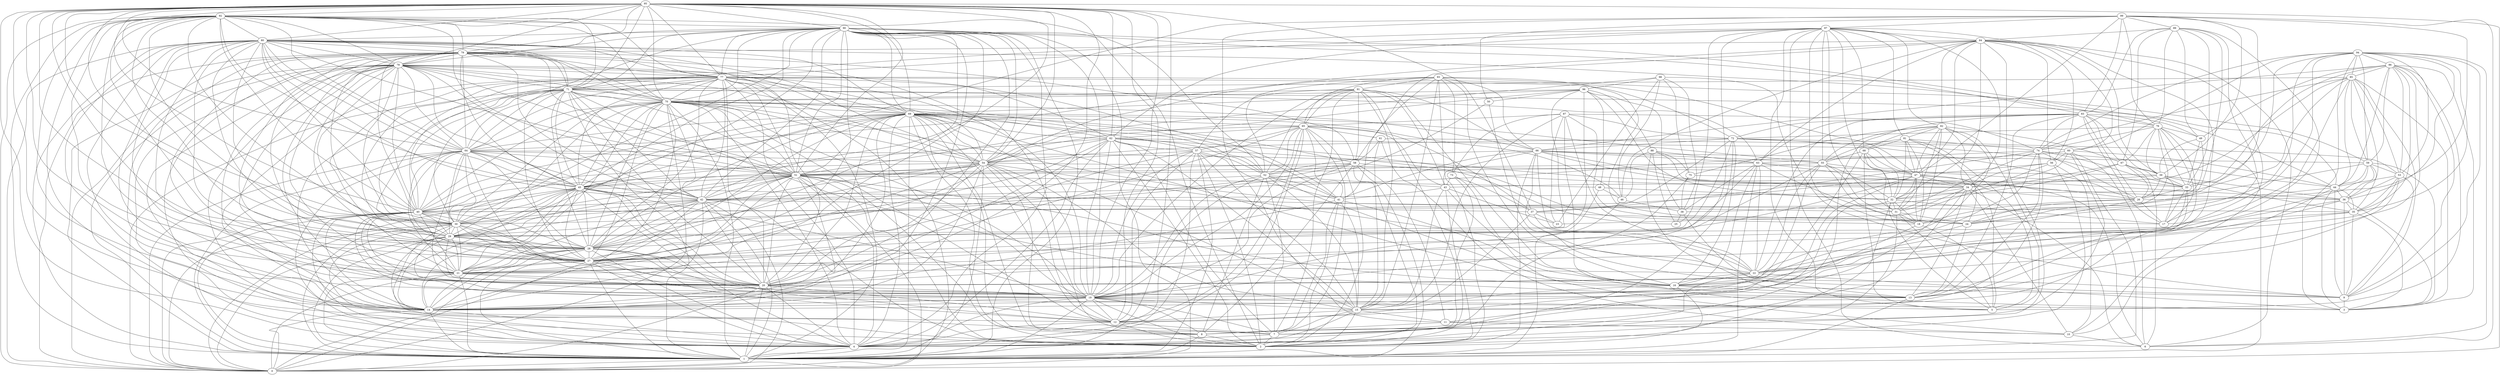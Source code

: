 digraph "sensornet-topology" {
label = "";
rankdir="BT";"0"->"1" [arrowhead = "both"] 
"0"->"14" [arrowhead = "both"] 
"0"->"20" [arrowhead = "both"] 
"0"->"21" [arrowhead = "both"] 
"0"->"27" [arrowhead = "both"] 
"0"->"28" [arrowhead = "both"] 
"0"->"29" [arrowhead = "both"] 
"0"->"30" [arrowhead = "both"] 
"0"->"40" [arrowhead = "both"] 
"0"->"42" [arrowhead = "both"] 
"0"->"45" [arrowhead = "both"] 
"0"->"51" [arrowhead = "both"] 
"0"->"64" [arrowhead = "both"] 
"0"->"70" [arrowhead = "both"] 
"0"->"71" [arrowhead = "both"] 
"0"->"77" [arrowhead = "both"] 
"0"->"78" [arrowhead = "both"] 
"0"->"79" [arrowhead = "both"] 
"0"->"80" [arrowhead = "both"] 
"0"->"90" [arrowhead = "both"] 
"0"->"92" [arrowhead = "both"] 
"0"->"95" [arrowhead = "both"] 
"1"->"4" [arrowhead = "both"] 
"1"->"8" [arrowhead = "both"] 
"1"->"13" [arrowhead = "both"] 
"1"->"14" [arrowhead = "both"] 
"1"->"19" [arrowhead = "both"] 
"1"->"20" [arrowhead = "both"] 
"1"->"21" [arrowhead = "both"] 
"1"->"27" [arrowhead = "both"] 
"1"->"28" [arrowhead = "both"] 
"1"->"29" [arrowhead = "both"] 
"1"->"30" [arrowhead = "both"] 
"1"->"40" [arrowhead = "both"] 
"1"->"42" [arrowhead = "both"] 
"1"->"45" [arrowhead = "both"] 
"1"->"48" [arrowhead = "both"] 
"1"->"54" [arrowhead = "both"] 
"1"->"57" [arrowhead = "both"] 
"1"->"58" [arrowhead = "both"] 
"1"->"60" [arrowhead = "both"] 
"1"->"63" [arrowhead = "both"] 
"1"->"64" [arrowhead = "both"] 
"1"->"69" [arrowhead = "both"] 
"1"->"70" [arrowhead = "both"] 
"1"->"71" [arrowhead = "both"] 
"1"->"76" [arrowhead = "both"] 
"1"->"77" [arrowhead = "both"] 
"1"->"78" [arrowhead = "both"] 
"1"->"79" [arrowhead = "both"] 
"1"->"80" [arrowhead = "both"] 
"1"->"90" [arrowhead = "both"] 
"1"->"92" [arrowhead = "both"] 
"1"->"95" [arrowhead = "both"] 
"2"->"7" [arrowhead = "both"] 
"2"->"8" [arrowhead = "both"] 
"2"->"12" [arrowhead = "both"] 
"2"->"15" [arrowhead = "both"] 
"2"->"16" [arrowhead = "both"] 
"2"->"19" [arrowhead = "both"] 
"2"->"31" [arrowhead = "both"] 
"2"->"41" [arrowhead = "both"] 
"2"->"42" [arrowhead = "both"] 
"2"->"43" [arrowhead = "both"] 
"2"->"51" [arrowhead = "both"] 
"2"->"57" [arrowhead = "both"] 
"2"->"58" [arrowhead = "both"] 
"2"->"62" [arrowhead = "both"] 
"2"->"65" [arrowhead = "both"] 
"2"->"66" [arrowhead = "both"] 
"2"->"69" [arrowhead = "both"] 
"2"->"78" [arrowhead = "both"] 
"2"->"90" [arrowhead = "both"] 
"2"->"91" [arrowhead = "both"] 
"2"->"92" [arrowhead = "both"] 
"2"->"93" [arrowhead = "both"] 
"3"->"9" [arrowhead = "both"] 
"3"->"22" [arrowhead = "both"] 
"3"->"35" [arrowhead = "both"] 
"3"->"36" [arrowhead = "both"] 
"3"->"40" [arrowhead = "both"] 
"3"->"44" [arrowhead = "both"] 
"3"->"59" [arrowhead = "both"] 
"3"->"85" [arrowhead = "both"] 
"3"->"86" [arrowhead = "both"] 
"3"->"87" [arrowhead = "both"] 
"3"->"94" [arrowhead = "both"] 
"4"->"7" [arrowhead = "both"] 
"4"->"12" [arrowhead = "both"] 
"4"->"14" [arrowhead = "both"] 
"4"->"15" [arrowhead = "both"] 
"4"->"19" [arrowhead = "both"] 
"4"->"20" [arrowhead = "both"] 
"4"->"22" [arrowhead = "both"] 
"4"->"27" [arrowhead = "both"] 
"4"->"28" [arrowhead = "both"] 
"4"->"30" [arrowhead = "both"] 
"4"->"32" [arrowhead = "both"] 
"4"->"40" [arrowhead = "both"] 
"4"->"45" [arrowhead = "both"] 
"4"->"51" [arrowhead = "both"] 
"4"->"56" [arrowhead = "both"] 
"4"->"57" [arrowhead = "both"] 
"4"->"62" [arrowhead = "both"] 
"4"->"64" [arrowhead = "both"] 
"4"->"65" [arrowhead = "both"] 
"4"->"69" [arrowhead = "both"] 
"4"->"70" [arrowhead = "both"] 
"4"->"72" [arrowhead = "both"] 
"4"->"77" [arrowhead = "both"] 
"4"->"78" [arrowhead = "both"] 
"4"->"79" [arrowhead = "both"] 
"4"->"80" [arrowhead = "both"] 
"4"->"90" [arrowhead = "both"] 
"4"->"95" [arrowhead = "both"] 
"5"->"18" [arrowhead = "both"] 
"5"->"19" [arrowhead = "both"] 
"5"->"31" [arrowhead = "both"] 
"5"->"32" [arrowhead = "both"] 
"5"->"47" [arrowhead = "both"] 
"5"->"68" [arrowhead = "both"] 
"5"->"81" [arrowhead = "both"] 
"5"->"82" [arrowhead = "both"] 
"5"->"86" [arrowhead = "both"] 
"5"->"97" [arrowhead = "both"] 
"6"->"10" [arrowhead = "both"] 
"6"->"34" [arrowhead = "both"] 
"6"->"47" [arrowhead = "both"] 
"6"->"60" [arrowhead = "both"] 
"6"->"67" [arrowhead = "both"] 
"6"->"84" [arrowhead = "both"] 
"6"->"94" [arrowhead = "both"] 
"6"->"97" [arrowhead = "both"] 
"6"->"99" [arrowhead = "both"] 
"7"->"12" [arrowhead = "both"] 
"7"->"15" [arrowhead = "both"] 
"7"->"19" [arrowhead = "both"] 
"7"->"41" [arrowhead = "both"] 
"7"->"52" [arrowhead = "both"] 
"7"->"54" [arrowhead = "both"] 
"7"->"62" [arrowhead = "both"] 
"7"->"65" [arrowhead = "both"] 
"7"->"69" [arrowhead = "both"] 
"7"->"73" [arrowhead = "both"] 
"7"->"75" [arrowhead = "both"] 
"7"->"83" [arrowhead = "both"] 
"7"->"91" [arrowhead = "both"] 
"8"->"11" [arrowhead = "both"] 
"8"->"19" [arrowhead = "both"] 
"8"->"29" [arrowhead = "both"] 
"8"->"32" [arrowhead = "both"] 
"8"->"34" [arrowhead = "both"] 
"8"->"51" [arrowhead = "both"] 
"8"->"52" [arrowhead = "both"] 
"8"->"58" [arrowhead = "both"] 
"8"->"69" [arrowhead = "both"] 
"8"->"79" [arrowhead = "both"] 
"8"->"84" [arrowhead = "both"] 
"9"->"16" [arrowhead = "both"] 
"9"->"35" [arrowhead = "both"] 
"9"->"36" [arrowhead = "both"] 
"9"->"44" [arrowhead = "both"] 
"9"->"50" [arrowhead = "both"] 
"9"->"53" [arrowhead = "both"] 
"9"->"66" [arrowhead = "both"] 
"9"->"85" [arrowhead = "both"] 
"9"->"86" [arrowhead = "both"] 
"9"->"94" [arrowhead = "both"] 
"9"->"98" [arrowhead = "both"] 
"10"->"11" [arrowhead = "both"] 
"10"->"34" [arrowhead = "both"] 
"10"->"44" [arrowhead = "both"] 
"10"->"56" [arrowhead = "both"] 
"10"->"61" [arrowhead = "both"] 
"10"->"73" [arrowhead = "both"] 
"10"->"84" [arrowhead = "both"] 
"11"->"15" [arrowhead = "both"] 
"11"->"18" [arrowhead = "both"] 
"11"->"58" [arrowhead = "both"] 
"11"->"60" [arrowhead = "both"] 
"11"->"99" [arrowhead = "both"] 
"12"->"15" [arrowhead = "both"] 
"12"->"16" [arrowhead = "both"] 
"12"->"19" [arrowhead = "both"] 
"12"->"20" [arrowhead = "both"] 
"12"->"28" [arrowhead = "both"] 
"12"->"45" [arrowhead = "both"] 
"12"->"47" [arrowhead = "both"] 
"12"->"52" [arrowhead = "both"] 
"12"->"54" [arrowhead = "both"] 
"12"->"57" [arrowhead = "both"] 
"12"->"65" [arrowhead = "both"] 
"12"->"69" [arrowhead = "both"] 
"12"->"70" [arrowhead = "both"] 
"12"->"78" [arrowhead = "both"] 
"12"->"95" [arrowhead = "both"] 
"13"->"16" [arrowhead = "both"] 
"13"->"21" [arrowhead = "both"] 
"13"->"24" [arrowhead = "both"] 
"13"->"33" [arrowhead = "both"] 
"13"->"34" [arrowhead = "both"] 
"13"->"38" [arrowhead = "both"] 
"13"->"51" [arrowhead = "both"] 
"13"->"53" [arrowhead = "both"] 
"13"->"71" [arrowhead = "both"] 
"13"->"74" [arrowhead = "both"] 
"13"->"83" [arrowhead = "both"] 
"13"->"84" [arrowhead = "both"] 
"13"->"88" [arrowhead = "both"] 
"14"->"19" [arrowhead = "both"] 
"14"->"20" [arrowhead = "both"] 
"14"->"21" [arrowhead = "both"] 
"14"->"27" [arrowhead = "both"] 
"14"->"28" [arrowhead = "both"] 
"14"->"29" [arrowhead = "both"] 
"14"->"30" [arrowhead = "both"] 
"14"->"34" [arrowhead = "both"] 
"14"->"40" [arrowhead = "both"] 
"14"->"42" [arrowhead = "both"] 
"14"->"45" [arrowhead = "both"] 
"14"->"51" [arrowhead = "both"] 
"14"->"54" [arrowhead = "both"] 
"14"->"68" [arrowhead = "both"] 
"14"->"69" [arrowhead = "both"] 
"14"->"70" [arrowhead = "both"] 
"14"->"71" [arrowhead = "both"] 
"14"->"77" [arrowhead = "both"] 
"14"->"78" [arrowhead = "both"] 
"14"->"79" [arrowhead = "both"] 
"14"->"80" [arrowhead = "both"] 
"14"->"90" [arrowhead = "both"] 
"14"->"92" [arrowhead = "both"] 
"14"->"95" [arrowhead = "both"] 
"15"->"19" [arrowhead = "both"] 
"15"->"37" [arrowhead = "both"] 
"15"->"41" [arrowhead = "both"] 
"15"->"43" [arrowhead = "both"] 
"15"->"52" [arrowhead = "both"] 
"15"->"54" [arrowhead = "both"] 
"15"->"57" [arrowhead = "both"] 
"15"->"61" [arrowhead = "both"] 
"15"->"62" [arrowhead = "both"] 
"15"->"69" [arrowhead = "both"] 
"15"->"74" [arrowhead = "both"] 
"15"->"87" [arrowhead = "both"] 
"15"->"89" [arrowhead = "both"] 
"15"->"91" [arrowhead = "both"] 
"15"->"93" [arrowhead = "both"] 
"16"->"22" [arrowhead = "both"] 
"16"->"36" [arrowhead = "both"] 
"16"->"41" [arrowhead = "both"] 
"16"->"43" [arrowhead = "both"] 
"16"->"52" [arrowhead = "both"] 
"16"->"59" [arrowhead = "both"] 
"16"->"63" [arrowhead = "both"] 
"16"->"69" [arrowhead = "both"] 
"16"->"72" [arrowhead = "both"] 
"16"->"86" [arrowhead = "both"] 
"16"->"91" [arrowhead = "both"] 
"16"->"93" [arrowhead = "both"] 
"17"->"26" [arrowhead = "both"] 
"17"->"32" [arrowhead = "both"] 
"17"->"33" [arrowhead = "both"] 
"17"->"35" [arrowhead = "both"] 
"17"->"39" [arrowhead = "both"] 
"17"->"76" [arrowhead = "both"] 
"17"->"83" [arrowhead = "both"] 
"17"->"89" [arrowhead = "both"] 
"17"->"93" [arrowhead = "both"] 
"18"->"26" [arrowhead = "both"] 
"18"->"31" [arrowhead = "both"] 
"18"->"32" [arrowhead = "both"] 
"18"->"47" [arrowhead = "both"] 
"18"->"55" [arrowhead = "both"] 
"18"->"62" [arrowhead = "both"] 
"18"->"81" [arrowhead = "both"] 
"18"->"82" [arrowhead = "both"] 
"18"->"94" [arrowhead = "both"] 
"18"->"97" [arrowhead = "both"] 
"19"->"20" [arrowhead = "both"] 
"19"->"24" [arrowhead = "both"] 
"19"->"27" [arrowhead = "both"] 
"19"->"28" [arrowhead = "both"] 
"19"->"30" [arrowhead = "both"] 
"19"->"40" [arrowhead = "both"] 
"19"->"45" [arrowhead = "both"] 
"19"->"46" [arrowhead = "both"] 
"19"->"51" [arrowhead = "both"] 
"19"->"52" [arrowhead = "both"] 
"19"->"54" [arrowhead = "both"] 
"19"->"55" [arrowhead = "both"] 
"19"->"57" [arrowhead = "both"] 
"19"->"58" [arrowhead = "both"] 
"19"->"62" [arrowhead = "both"] 
"19"->"64" [arrowhead = "both"] 
"19"->"65" [arrowhead = "both"] 
"19"->"70" [arrowhead = "both"] 
"19"->"77" [arrowhead = "both"] 
"19"->"78" [arrowhead = "both"] 
"19"->"80" [arrowhead = "both"] 
"19"->"90" [arrowhead = "both"] 
"19"->"91" [arrowhead = "both"] 
"19"->"95" [arrowhead = "both"] 
"19"->"97" [arrowhead = "both"] 
"20"->"21" [arrowhead = "both"] 
"20"->"27" [arrowhead = "both"] 
"20"->"28" [arrowhead = "both"] 
"20"->"29" [arrowhead = "both"] 
"20"->"30" [arrowhead = "both"] 
"20"->"40" [arrowhead = "both"] 
"20"->"41" [arrowhead = "both"] 
"20"->"42" [arrowhead = "both"] 
"20"->"45" [arrowhead = "both"] 
"20"->"51" [arrowhead = "both"] 
"20"->"54" [arrowhead = "both"] 
"20"->"55" [arrowhead = "both"] 
"20"->"62" [arrowhead = "both"] 
"20"->"64" [arrowhead = "both"] 
"20"->"69" [arrowhead = "both"] 
"20"->"71" [arrowhead = "both"] 
"20"->"74" [arrowhead = "both"] 
"20"->"77" [arrowhead = "both"] 
"20"->"78" [arrowhead = "both"] 
"20"->"79" [arrowhead = "both"] 
"20"->"80" [arrowhead = "both"] 
"20"->"82" [arrowhead = "both"] 
"20"->"90" [arrowhead = "both"] 
"20"->"92" [arrowhead = "both"] 
"20"->"95" [arrowhead = "both"] 
"21"->"27" [arrowhead = "both"] 
"21"->"28" [arrowhead = "both"] 
"21"->"29" [arrowhead = "both"] 
"21"->"30" [arrowhead = "both"] 
"21"->"35" [arrowhead = "both"] 
"21"->"36" [arrowhead = "both"] 
"21"->"40" [arrowhead = "both"] 
"21"->"42" [arrowhead = "both"] 
"21"->"45" [arrowhead = "both"] 
"21"->"51" [arrowhead = "both"] 
"21"->"63" [arrowhead = "both"] 
"21"->"64" [arrowhead = "both"] 
"21"->"65" [arrowhead = "both"] 
"21"->"70" [arrowhead = "both"] 
"21"->"77" [arrowhead = "both"] 
"21"->"78" [arrowhead = "both"] 
"21"->"79" [arrowhead = "both"] 
"21"->"80" [arrowhead = "both"] 
"21"->"90" [arrowhead = "both"] 
"21"->"92" [arrowhead = "both"] 
"21"->"95" [arrowhead = "both"] 
"22"->"26" [arrowhead = "both"] 
"22"->"27" [arrowhead = "both"] 
"22"->"33" [arrowhead = "both"] 
"22"->"37" [arrowhead = "both"] 
"22"->"53" [arrowhead = "both"] 
"22"->"54" [arrowhead = "both"] 
"22"->"55" [arrowhead = "both"] 
"22"->"63" [arrowhead = "both"] 
"22"->"66" [arrowhead = "both"] 
"22"->"76" [arrowhead = "both"] 
"22"->"83" [arrowhead = "both"] 
"22"->"87" [arrowhead = "both"] 
"23"->"37" [arrowhead = "both"] 
"23"->"43" [arrowhead = "both"] 
"23"->"56" [arrowhead = "both"] 
"23"->"87" [arrowhead = "both"] 
"23"->"98" [arrowhead = "both"] 
"24"->"26" [arrowhead = "both"] 
"24"->"31" [arrowhead = "both"] 
"24"->"37" [arrowhead = "both"] 
"24"->"44" [arrowhead = "both"] 
"24"->"63" [arrowhead = "both"] 
"24"->"76" [arrowhead = "both"] 
"24"->"81" [arrowhead = "both"] 
"24"->"87" [arrowhead = "both"] 
"24"->"94" [arrowhead = "both"] 
"25"->"38" [arrowhead = "both"] 
"25"->"57" [arrowhead = "both"] 
"25"->"88" [arrowhead = "both"] 
"25"->"97" [arrowhead = "both"] 
"26"->"33" [arrowhead = "both"] 
"26"->"39" [arrowhead = "both"] 
"26"->"49" [arrowhead = "both"] 
"26"->"66" [arrowhead = "both"] 
"26"->"67" [arrowhead = "both"] 
"26"->"72" [arrowhead = "both"] 
"26"->"74" [arrowhead = "both"] 
"26"->"83" [arrowhead = "both"] 
"26"->"88" [arrowhead = "both"] 
"26"->"89" [arrowhead = "both"] 
"26"->"99" [arrowhead = "both"] 
"27"->"28" [arrowhead = "both"] 
"27"->"29" [arrowhead = "both"] 
"27"->"30" [arrowhead = "both"] 
"27"->"40" [arrowhead = "both"] 
"27"->"42" [arrowhead = "both"] 
"27"->"45" [arrowhead = "both"] 
"27"->"47" [arrowhead = "both"] 
"27"->"51" [arrowhead = "both"] 
"27"->"54" [arrowhead = "both"] 
"27"->"57" [arrowhead = "both"] 
"27"->"64" [arrowhead = "both"] 
"27"->"69" [arrowhead = "both"] 
"27"->"70" [arrowhead = "both"] 
"27"->"71" [arrowhead = "both"] 
"27"->"72" [arrowhead = "both"] 
"27"->"78" [arrowhead = "both"] 
"27"->"79" [arrowhead = "both"] 
"27"->"80" [arrowhead = "both"] 
"27"->"90" [arrowhead = "both"] 
"27"->"92" [arrowhead = "both"] 
"27"->"93" [arrowhead = "both"] 
"27"->"94" [arrowhead = "both"] 
"27"->"95" [arrowhead = "both"] 
"28"->"29" [arrowhead = "both"] 
"28"->"30" [arrowhead = "both"] 
"28"->"40" [arrowhead = "both"] 
"28"->"42" [arrowhead = "both"] 
"28"->"45" [arrowhead = "both"] 
"28"->"51" [arrowhead = "both"] 
"28"->"54" [arrowhead = "both"] 
"28"->"62" [arrowhead = "both"] 
"28"->"64" [arrowhead = "both"] 
"28"->"69" [arrowhead = "both"] 
"28"->"70" [arrowhead = "both"] 
"28"->"71" [arrowhead = "both"] 
"28"->"77" [arrowhead = "both"] 
"28"->"79" [arrowhead = "both"] 
"28"->"80" [arrowhead = "both"] 
"28"->"90" [arrowhead = "both"] 
"28"->"92" [arrowhead = "both"] 
"28"->"95" [arrowhead = "both"] 
"28"->"96" [arrowhead = "both"] 
"29"->"30" [arrowhead = "both"] 
"29"->"40" [arrowhead = "both"] 
"29"->"42" [arrowhead = "both"] 
"29"->"45" [arrowhead = "both"] 
"29"->"51" [arrowhead = "both"] 
"29"->"58" [arrowhead = "both"] 
"29"->"64" [arrowhead = "both"] 
"29"->"70" [arrowhead = "both"] 
"29"->"71" [arrowhead = "both"] 
"29"->"77" [arrowhead = "both"] 
"29"->"78" [arrowhead = "both"] 
"29"->"80" [arrowhead = "both"] 
"29"->"85" [arrowhead = "both"] 
"29"->"90" [arrowhead = "both"] 
"29"->"92" [arrowhead = "both"] 
"29"->"95" [arrowhead = "both"] 
"29"->"96" [arrowhead = "both"] 
"30"->"40" [arrowhead = "both"] 
"30"->"42" [arrowhead = "both"] 
"30"->"45" [arrowhead = "both"] 
"30"->"50" [arrowhead = "both"] 
"30"->"51" [arrowhead = "both"] 
"30"->"54" [arrowhead = "both"] 
"30"->"64" [arrowhead = "both"] 
"30"->"69" [arrowhead = "both"] 
"30"->"70" [arrowhead = "both"] 
"30"->"71" [arrowhead = "both"] 
"30"->"77" [arrowhead = "both"] 
"30"->"78" [arrowhead = "both"] 
"30"->"79" [arrowhead = "both"] 
"30"->"90" [arrowhead = "both"] 
"30"->"92" [arrowhead = "both"] 
"30"->"95" [arrowhead = "both"] 
"31"->"32" [arrowhead = "both"] 
"31"->"34" [arrowhead = "both"] 
"31"->"45" [arrowhead = "both"] 
"31"->"47" [arrowhead = "both"] 
"31"->"55" [arrowhead = "both"] 
"31"->"68" [arrowhead = "both"] 
"31"->"74" [arrowhead = "both"] 
"31"->"82" [arrowhead = "both"] 
"31"->"97" [arrowhead = "both"] 
"32"->"34" [arrowhead = "both"] 
"32"->"47" [arrowhead = "both"] 
"32"->"48" [arrowhead = "both"] 
"32"->"55" [arrowhead = "both"] 
"32"->"67" [arrowhead = "both"] 
"32"->"68" [arrowhead = "both"] 
"32"->"81" [arrowhead = "both"] 
"32"->"84" [arrowhead = "both"] 
"32"->"96" [arrowhead = "both"] 
"32"->"97" [arrowhead = "both"] 
"33"->"39" [arrowhead = "both"] 
"33"->"49" [arrowhead = "both"] 
"33"->"63" [arrowhead = "both"] 
"33"->"67" [arrowhead = "both"] 
"33"->"72" [arrowhead = "both"] 
"33"->"74" [arrowhead = "both"] 
"33"->"76" [arrowhead = "both"] 
"33"->"86" [arrowhead = "both"] 
"33"->"89" [arrowhead = "both"] 
"33"->"99" [arrowhead = "both"] 
"34"->"39" [arrowhead = "both"] 
"34"->"47" [arrowhead = "both"] 
"34"->"56" [arrowhead = "both"] 
"34"->"58" [arrowhead = "both"] 
"34"->"60" [arrowhead = "both"] 
"34"->"63" [arrowhead = "both"] 
"34"->"64" [arrowhead = "both"] 
"34"->"82" [arrowhead = "both"] 
"34"->"97" [arrowhead = "both"] 
"35"->"36" [arrowhead = "both"] 
"35"->"39" [arrowhead = "both"] 
"35"->"44" [arrowhead = "both"] 
"35"->"53" [arrowhead = "both"] 
"35"->"59" [arrowhead = "both"] 
"35"->"71" [arrowhead = "both"] 
"35"->"86" [arrowhead = "both"] 
"35"->"94" [arrowhead = "both"] 
"36"->"39" [arrowhead = "both"] 
"36"->"44" [arrowhead = "both"] 
"36"->"53" [arrowhead = "both"] 
"36"->"59" [arrowhead = "both"] 
"36"->"66" [arrowhead = "both"] 
"36"->"75" [arrowhead = "both"] 
"36"->"85" [arrowhead = "both"] 
"36"->"94" [arrowhead = "both"] 
"37"->"42" [arrowhead = "both"] 
"37"->"65" [arrowhead = "both"] 
"37"->"72" [arrowhead = "both"] 
"37"->"73" [arrowhead = "both"] 
"37"->"74" [arrowhead = "both"] 
"37"->"95" [arrowhead = "both"] 
"38"->"46" [arrowhead = "both"] 
"38"->"63" [arrowhead = "both"] 
"38"->"67" [arrowhead = "both"] 
"38"->"75" [arrowhead = "both"] 
"38"->"96" [arrowhead = "both"] 
"38"->"98" [arrowhead = "both"] 
"39"->"49" [arrowhead = "both"] 
"39"->"54" [arrowhead = "both"] 
"39"->"67" [arrowhead = "both"] 
"39"->"76" [arrowhead = "both"] 
"39"->"83" [arrowhead = "both"] 
"39"->"84" [arrowhead = "both"] 
"39"->"99" [arrowhead = "both"] 
"40"->"42" [arrowhead = "both"] 
"40"->"45" [arrowhead = "both"] 
"40"->"47" [arrowhead = "both"] 
"40"->"51" [arrowhead = "both"] 
"40"->"54" [arrowhead = "both"] 
"40"->"59" [arrowhead = "both"] 
"40"->"64" [arrowhead = "both"] 
"40"->"69" [arrowhead = "both"] 
"40"->"70" [arrowhead = "both"] 
"40"->"71" [arrowhead = "both"] 
"40"->"77" [arrowhead = "both"] 
"40"->"78" [arrowhead = "both"] 
"40"->"79" [arrowhead = "both"] 
"40"->"80" [arrowhead = "both"] 
"40"->"92" [arrowhead = "both"] 
"40"->"95" [arrowhead = "both"] 
"41"->"43" [arrowhead = "both"] 
"41"->"52" [arrowhead = "both"] 
"41"->"57" [arrowhead = "both"] 
"41"->"65" [arrowhead = "both"] 
"41"->"66" [arrowhead = "both"] 
"41"->"70" [arrowhead = "both"] 
"41"->"77" [arrowhead = "both"] 
"41"->"93" [arrowhead = "both"] 
"42"->"45" [arrowhead = "both"] 
"42"->"51" [arrowhead = "both"] 
"42"->"52" [arrowhead = "both"] 
"42"->"60" [arrowhead = "both"] 
"42"->"64" [arrowhead = "both"] 
"42"->"70" [arrowhead = "both"] 
"42"->"71" [arrowhead = "both"] 
"42"->"77" [arrowhead = "both"] 
"42"->"78" [arrowhead = "both"] 
"42"->"79" [arrowhead = "both"] 
"42"->"80" [arrowhead = "both"] 
"42"->"85" [arrowhead = "both"] 
"42"->"90" [arrowhead = "both"] 
"42"->"95" [arrowhead = "both"] 
"43"->"52" [arrowhead = "both"] 
"43"->"65" [arrowhead = "both"] 
"43"->"66" [arrowhead = "both"] 
"43"->"73" [arrowhead = "both"] 
"43"->"85" [arrowhead = "both"] 
"43"->"91" [arrowhead = "both"] 
"44"->"53" [arrowhead = "both"] 
"44"->"59" [arrowhead = "both"] 
"44"->"60" [arrowhead = "both"] 
"44"->"71" [arrowhead = "both"] 
"44"->"74" [arrowhead = "both"] 
"44"->"85" [arrowhead = "both"] 
"44"->"86" [arrowhead = "both"] 
"44"->"90" [arrowhead = "both"] 
"45"->"51" [arrowhead = "both"] 
"45"->"54" [arrowhead = "both"] 
"45"->"62" [arrowhead = "both"] 
"45"->"64" [arrowhead = "both"] 
"45"->"69" [arrowhead = "both"] 
"45"->"70" [arrowhead = "both"] 
"45"->"71" [arrowhead = "both"] 
"45"->"77" [arrowhead = "both"] 
"45"->"78" [arrowhead = "both"] 
"45"->"79" [arrowhead = "both"] 
"45"->"80" [arrowhead = "both"] 
"45"->"90" [arrowhead = "both"] 
"45"->"92" [arrowhead = "both"] 
"45"->"99" [arrowhead = "both"] 
"46"->"48" [arrowhead = "both"] 
"46"->"69" [arrowhead = "both"] 
"46"->"84" [arrowhead = "both"] 
"46"->"88" [arrowhead = "both"] 
"46"->"98" [arrowhead = "both"] 
"47"->"55" [arrowhead = "both"] 
"47"->"56" [arrowhead = "both"] 
"47"->"62" [arrowhead = "both"] 
"47"->"68" [arrowhead = "both"] 
"47"->"77" [arrowhead = "both"] 
"47"->"81" [arrowhead = "both"] 
"47"->"82" [arrowhead = "both"] 
"47"->"84" [arrowhead = "both"] 
"47"->"99" [arrowhead = "both"] 
"48"->"51" [arrowhead = "both"] 
"48"->"96" [arrowhead = "both"] 
"49"->"76" [arrowhead = "both"] 
"49"->"83" [arrowhead = "both"] 
"49"->"86" [arrowhead = "both"] 
"49"->"89" [arrowhead = "both"] 
"50"->"96" [arrowhead = "both"] 
"50"->"99" [arrowhead = "both"] 
"51"->"54" [arrowhead = "both"] 
"51"->"55" [arrowhead = "both"] 
"51"->"58" [arrowhead = "both"] 
"51"->"63" [arrowhead = "both"] 
"51"->"64" [arrowhead = "both"] 
"51"->"69" [arrowhead = "both"] 
"51"->"70" [arrowhead = "both"] 
"51"->"71" [arrowhead = "both"] 
"51"->"77" [arrowhead = "both"] 
"51"->"78" [arrowhead = "both"] 
"51"->"79" [arrowhead = "both"] 
"51"->"80" [arrowhead = "both"] 
"51"->"90" [arrowhead = "both"] 
"51"->"92" [arrowhead = "both"] 
"51"->"95" [arrowhead = "both"] 
"51"->"98" [arrowhead = "both"] 
"52"->"57" [arrowhead = "both"] 
"52"->"58" [arrowhead = "both"] 
"52"->"62" [arrowhead = "both"] 
"52"->"65" [arrowhead = "both"] 
"52"->"66" [arrowhead = "both"] 
"52"->"69" [arrowhead = "both"] 
"52"->"91" [arrowhead = "both"] 
"52"->"92" [arrowhead = "both"] 
"52"->"93" [arrowhead = "both"] 
"53"->"59" [arrowhead = "both"] 
"53"->"72" [arrowhead = "both"] 
"53"->"85" [arrowhead = "both"] 
"53"->"86" [arrowhead = "both"] 
"53"->"94" [arrowhead = "both"] 
"54"->"57" [arrowhead = "both"] 
"54"->"62" [arrowhead = "both"] 
"54"->"64" [arrowhead = "both"] 
"54"->"65" [arrowhead = "both"] 
"54"->"69" [arrowhead = "both"] 
"54"->"70" [arrowhead = "both"] 
"54"->"72" [arrowhead = "both"] 
"54"->"77" [arrowhead = "both"] 
"54"->"78" [arrowhead = "both"] 
"54"->"80" [arrowhead = "both"] 
"54"->"90" [arrowhead = "both"] 
"54"->"95" [arrowhead = "both"] 
"54"->"96" [arrowhead = "both"] 
"55"->"66" [arrowhead = "both"] 
"55"->"68" [arrowhead = "both"] 
"55"->"69" [arrowhead = "both"] 
"55"->"81" [arrowhead = "both"] 
"55"->"82" [arrowhead = "both"] 
"55"->"97" [arrowhead = "both"] 
"56"->"60" [arrowhead = "both"] 
"56"->"84" [arrowhead = "both"] 
"56"->"97" [arrowhead = "both"] 
"57"->"62" [arrowhead = "both"] 
"57"->"65" [arrowhead = "both"] 
"57"->"69" [arrowhead = "both"] 
"57"->"91" [arrowhead = "both"] 
"58"->"61" [arrowhead = "both"] 
"58"->"69" [arrowhead = "both"] 
"58"->"79" [arrowhead = "both"] 
"58"->"84" [arrowhead = "both"] 
"58"->"91" [arrowhead = "both"] 
"59"->"66" [arrowhead = "both"] 
"59"->"85" [arrowhead = "both"] 
"59"->"86" [arrowhead = "both"] 
"59"->"93" [arrowhead = "both"] 
"59"->"94" [arrowhead = "both"] 
"60"->"61" [arrowhead = "both"] 
"60"->"84" [arrowhead = "both"] 
"60"->"94" [arrowhead = "both"] 
"61"->"65" [arrowhead = "both"] 
"62"->"65" [arrowhead = "both"] 
"62"->"69" [arrowhead = "both"] 
"62"->"70" [arrowhead = "both"] 
"62"->"78" [arrowhead = "both"] 
"62"->"95" [arrowhead = "both"] 
"62"->"97" [arrowhead = "both"] 
"63"->"66" [arrowhead = "both"] 
"63"->"71" [arrowhead = "both"] 
"63"->"74" [arrowhead = "both"] 
"63"->"83" [arrowhead = "both"] 
"63"->"84" [arrowhead = "both"] 
"63"->"88" [arrowhead = "both"] 
"64"->"69" [arrowhead = "both"] 
"64"->"70" [arrowhead = "both"] 
"64"->"71" [arrowhead = "both"] 
"64"->"77" [arrowhead = "both"] 
"64"->"78" [arrowhead = "both"] 
"64"->"79" [arrowhead = "both"] 
"64"->"80" [arrowhead = "both"] 
"64"->"84" [arrowhead = "both"] 
"64"->"90" [arrowhead = "both"] 
"64"->"92" [arrowhead = "both"] 
"64"->"95" [arrowhead = "both"] 
"65"->"69" [arrowhead = "both"] 
"65"->"87" [arrowhead = "both"] 
"65"->"91" [arrowhead = "both"] 
"65"->"93" [arrowhead = "both"] 
"66"->"70" [arrowhead = "both"] 
"66"->"72" [arrowhead = "both"] 
"66"->"86" [arrowhead = "both"] 
"66"->"91" [arrowhead = "both"] 
"66"->"93" [arrowhead = "both"] 
"67"->"76" [arrowhead = "both"] 
"67"->"82" [arrowhead = "both"] 
"67"->"83" [arrowhead = "both"] 
"67"->"89" [arrowhead = "both"] 
"68"->"81" [arrowhead = "both"] 
"68"->"82" [arrowhead = "both"] 
"68"->"97" [arrowhead = "both"] 
"69"->"70" [arrowhead = "both"] 
"69"->"77" [arrowhead = "both"] 
"69"->"78" [arrowhead = "both"] 
"69"->"80" [arrowhead = "both"] 
"69"->"90" [arrowhead = "both"] 
"69"->"95" [arrowhead = "both"] 
"69"->"96" [arrowhead = "both"] 
"70"->"71" [arrowhead = "both"] 
"70"->"77" [arrowhead = "both"] 
"70"->"78" [arrowhead = "both"] 
"70"->"79" [arrowhead = "both"] 
"70"->"80" [arrowhead = "both"] 
"70"->"90" [arrowhead = "both"] 
"70"->"91" [arrowhead = "both"] 
"70"->"92" [arrowhead = "both"] 
"70"->"95" [arrowhead = "both"] 
"70"->"96" [arrowhead = "both"] 
"71"->"77" [arrowhead = "both"] 
"71"->"78" [arrowhead = "both"] 
"71"->"79" [arrowhead = "both"] 
"71"->"80" [arrowhead = "both"] 
"71"->"85" [arrowhead = "both"] 
"71"->"90" [arrowhead = "both"] 
"71"->"92" [arrowhead = "both"] 
"71"->"95" [arrowhead = "both"] 
"71"->"97" [arrowhead = "both"] 
"72"->"76" [arrowhead = "both"] 
"72"->"77" [arrowhead = "both"] 
"72"->"83" [arrowhead = "both"] 
"72"->"87" [arrowhead = "both"] 
"73"->"87" [arrowhead = "both"] 
"73"->"93" [arrowhead = "both"] 
"74"->"76" [arrowhead = "both"] 
"74"->"81" [arrowhead = "both"] 
"74"->"83" [arrowhead = "both"] 
"74"->"85" [arrowhead = "both"] 
"74"->"87" [arrowhead = "both"] 
"74"->"94" [arrowhead = "both"] 
"75"->"82" [arrowhead = "both"] 
"75"->"88" [arrowhead = "both"] 
"75"->"98" [arrowhead = "both"] 
"76"->"80" [arrowhead = "both"] 
"76"->"83" [arrowhead = "both"] 
"76"->"89" [arrowhead = "both"] 
"76"->"99" [arrowhead = "both"] 
"77"->"78" [arrowhead = "both"] 
"77"->"79" [arrowhead = "both"] 
"77"->"80" [arrowhead = "both"] 
"77"->"90" [arrowhead = "both"] 
"77"->"92" [arrowhead = "both"] 
"77"->"95" [arrowhead = "both"] 
"77"->"97" [arrowhead = "both"] 
"78"->"79" [arrowhead = "both"] 
"78"->"80" [arrowhead = "both"] 
"78"->"90" [arrowhead = "both"] 
"78"->"92" [arrowhead = "both"] 
"78"->"95" [arrowhead = "both"] 
"79"->"80" [arrowhead = "both"] 
"79"->"84" [arrowhead = "both"] 
"79"->"90" [arrowhead = "both"] 
"79"->"92" [arrowhead = "both"] 
"79"->"95" [arrowhead = "both"] 
"80"->"90" [arrowhead = "both"] 
"80"->"92" [arrowhead = "both"] 
"80"->"95" [arrowhead = "both"] 
"81"->"82" [arrowhead = "both"] 
"81"->"97" [arrowhead = "both"] 
"82"->"84" [arrowhead = "both"] 
"82"->"97" [arrowhead = "both"] 
"83"->"89" [arrowhead = "both"] 
"83"->"90" [arrowhead = "both"] 
"83"->"99" [arrowhead = "both"] 
"84"->"89" [arrowhead = "both"] 
"84"->"97" [arrowhead = "both"] 
"85"->"86" [arrowhead = "both"] 
"85"->"94" [arrowhead = "both"] 
"86"->"94" [arrowhead = "both"] 
"88"->"96" [arrowhead = "both"] 
"89"->"99" [arrowhead = "both"] 
"90"->"92" [arrowhead = "both"] 
"90"->"95" [arrowhead = "both"] 
"91"->"93" [arrowhead = "both"] 
"92"->"95" [arrowhead = "both"] 
"96"->"98" [arrowhead = "both"] 
"97"->"99" [arrowhead = "both"] 
}